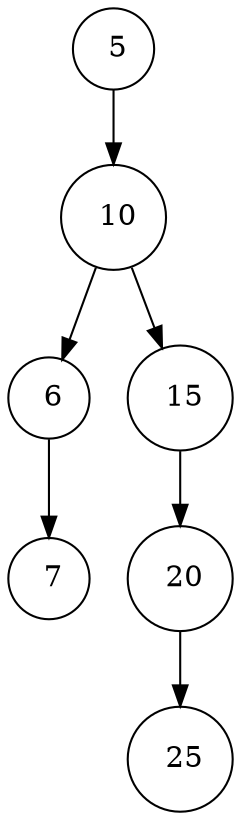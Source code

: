 digraph ArbolABB { 
node[shape=circle]
nodo5 [ label = " 5"];
nodo10 [ label = " 10"];
nodo6 [ label = " 6"];
nodo7 [ label = " 7"];
nodo15 [ label = " 15"];
nodo20 [ label = " 20"];
nodo25 [ label = " 25"];
nodo5 [ label = " 5"];
nodo10 [ label = " 10"];
nodo6 [ label = " 6"];
nodo7 [ label = " 7"];
nodo15 [ label = " 15"];
nodo20 [ label = " 20"];
nodo25 [ label = " 25"];
nodo5: c1->nodo10;
nodo10: c0->nodo6;
nodo10: c1->nodo15;
nodo6: c1->nodo7;
nodo15: c1->nodo20;
nodo20: c1->nodo25;

}